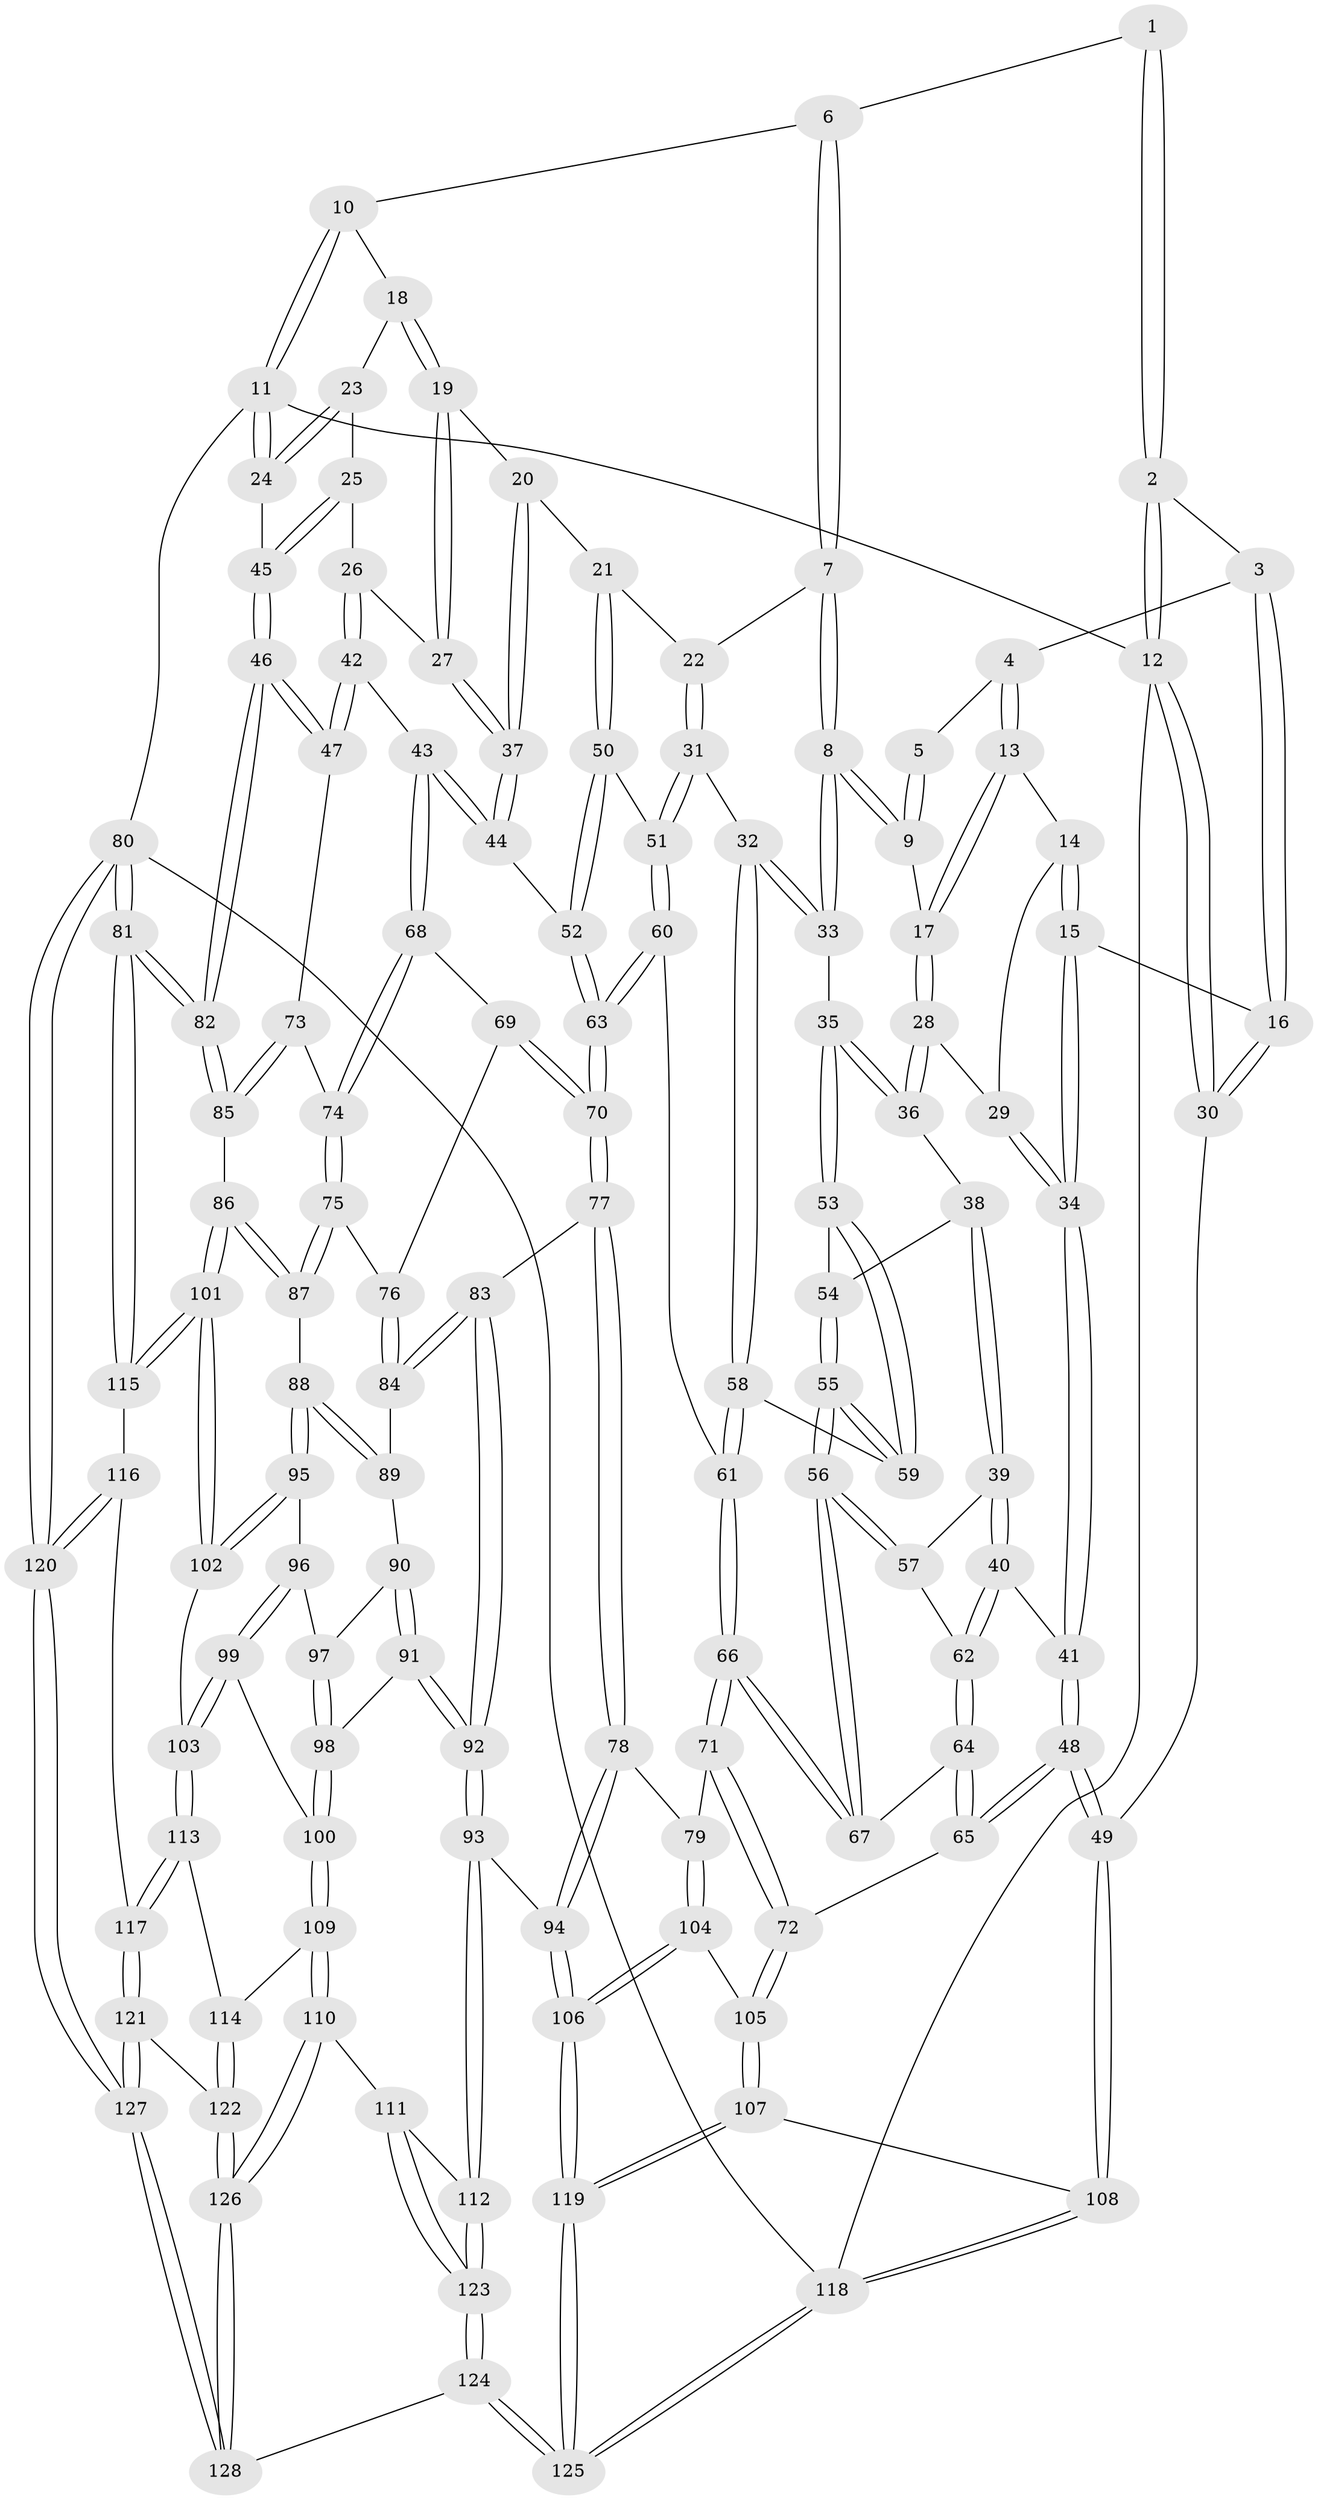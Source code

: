 // coarse degree distribution, {3: 0.10256410256410256, 4: 0.44871794871794873, 2: 0.02564102564102564, 5: 0.3333333333333333, 6: 0.08974358974358974}
// Generated by graph-tools (version 1.1) at 2025/52/02/27/25 19:52:42]
// undirected, 128 vertices, 317 edges
graph export_dot {
graph [start="1"]
  node [color=gray90,style=filled];
  1 [pos="+0.43727599470097933+0"];
  2 [pos="+0+0"];
  3 [pos="+0.11669465572191054+0.05433982038865712"];
  4 [pos="+0.12034643585376505+0.05664744547510668"];
  5 [pos="+0.20530717647854957+0.03646524114876939"];
  6 [pos="+0.4748093803360432+0"];
  7 [pos="+0.3902191660790215+0.08344037958867362"];
  8 [pos="+0.3447999033290291+0.13126244847981688"];
  9 [pos="+0.34176246089769863+0.13229373035258685"];
  10 [pos="+0.6979412740097694+0"];
  11 [pos="+1+0"];
  12 [pos="+0+0"];
  13 [pos="+0.17287565014509387+0.12143373244883628"];
  14 [pos="+0.16115837754269652+0.15997420467307244"];
  15 [pos="+0.03049135939185817+0.22369747518243022"];
  16 [pos="+0.023246927338124942+0.22083285101008884"];
  17 [pos="+0.33430968307941156+0.13585224025071427"];
  18 [pos="+0.7168388569067086+0"];
  19 [pos="+0.7012010225205713+0.1320260295729236"];
  20 [pos="+0.6996994456633524+0.13693290398401697"];
  21 [pos="+0.6615018794128706+0.1964461764054355"];
  22 [pos="+0.47900972828952293+0.174571910068777"];
  23 [pos="+0.8995398591122824+0.10993618887799578"];
  24 [pos="+1+0.018269436227165054"];
  25 [pos="+0.9348396912874429+0.22500727101591242"];
  26 [pos="+0.9299835589042212+0.22695048802597576"];
  27 [pos="+0.9181526836029322+0.23066348638837775"];
  28 [pos="+0.2565907521048494+0.23372290177233185"];
  29 [pos="+0.1778329996318167+0.22089821273619642"];
  30 [pos="+0+0.22738882447608091"];
  31 [pos="+0.49225475668008095+0.27487023251510306"];
  32 [pos="+0.4848499975062248+0.2778281497132101"];
  33 [pos="+0.37861505851554245+0.24957667779706702"];
  34 [pos="+0.11311012144495322+0.28606592477846254"];
  35 [pos="+0.3719354937281149+0.27932823089625164"];
  36 [pos="+0.255449675825837+0.26079735204387744"];
  37 [pos="+0.8350066206773682+0.3026954232681152"];
  38 [pos="+0.254972196928297+0.2713034186785345"];
  39 [pos="+0.23567671932208586+0.298994543000478"];
  40 [pos="+0.13287731879245132+0.32553826425592336"];
  41 [pos="+0.12885493822057892+0.3246222917272786"];
  42 [pos="+0.8980250139800844+0.41205558419556454"];
  43 [pos="+0.8336113403812774+0.40462879048207295"];
  44 [pos="+0.8164516351968205+0.3830021263158327"];
  45 [pos="+1+0.296433041433569"];
  46 [pos="+1+0.4262384179065182"];
  47 [pos="+0.9881017262467516+0.429330830787374"];
  48 [pos="+0+0.6060729501496012"];
  49 [pos="+0+0.6138432149250969"];
  50 [pos="+0.6565094706245974+0.215461552296411"];
  51 [pos="+0.5675069964480715+0.3038633561613159"];
  52 [pos="+0.7338176782736623+0.3676182278256452"];
  53 [pos="+0.3647962393294288+0.3116631253561012"];
  54 [pos="+0.2637077221246573+0.27667824746651587"];
  55 [pos="+0.33592054854418973+0.38938585428085054"];
  56 [pos="+0.30888937509834796+0.41416702644453407"];
  57 [pos="+0.23861925819972096+0.3075089704189167"];
  58 [pos="+0.4137426811375318+0.3726277113859322"];
  59 [pos="+0.37254419437639835+0.3640357338591681"];
  60 [pos="+0.563712959567567+0.462688248498705"];
  61 [pos="+0.5121471564673297+0.45311820094301875"];
  62 [pos="+0.21447101874386992+0.4011250806656799"];
  63 [pos="+0.5807137270725659+0.4793347104589365"];
  64 [pos="+0.23120636396087518+0.42552909143610357"];
  65 [pos="+0.036956292789015896+0.6111576322145138"];
  66 [pos="+0.34168073069862614+0.5388213105985804"];
  67 [pos="+0.30465739001109665+0.42115572144164737"];
  68 [pos="+0.8060324240180516+0.4891220331273283"];
  69 [pos="+0.7754080525106193+0.5075769343049729"];
  70 [pos="+0.5817490958206282+0.4824979432838645"];
  71 [pos="+0.31465669002452+0.636662735770389"];
  72 [pos="+0.1857815936537158+0.6596517777399064"];
  73 [pos="+0.8657193522864833+0.5682447685520798"];
  74 [pos="+0.8652333511570363+0.5683714543101417"];
  75 [pos="+0.8427953667319226+0.6280590755114852"];
  76 [pos="+0.7538516800662781+0.578981099531126"];
  77 [pos="+0.5829826483629699+0.563609108410594"];
  78 [pos="+0.41523909147997057+0.6886702095274394"];
  79 [pos="+0.3627293329553497+0.665477390617927"];
  80 [pos="+1+1"];
  81 [pos="+1+0.8984667164025584"];
  82 [pos="+1+0.620410884380728"];
  83 [pos="+0.624683186211375+0.6080487088131017"];
  84 [pos="+0.6871703532376008+0.6231286606929197"];
  85 [pos="+1+0.6218643879349092"];
  86 [pos="+1+0.6724378038328989"];
  87 [pos="+0.8461221731582798+0.6732617707823658"];
  88 [pos="+0.8406147578618597+0.6803573844872052"];
  89 [pos="+0.7209468210494803+0.6592879890477573"];
  90 [pos="+0.720158718236966+0.6750344005875688"];
  91 [pos="+0.6482958574703268+0.7780335466711543"];
  92 [pos="+0.6149017711036983+0.7703608815940552"];
  93 [pos="+0.5017470009049162+0.8353599528842102"];
  94 [pos="+0.4807296606406323+0.8281655792714221"];
  95 [pos="+0.8344759777773729+0.7226834497396915"];
  96 [pos="+0.741429097571871+0.7271021088637296"];
  97 [pos="+0.7297543769786775+0.7167962622052754"];
  98 [pos="+0.6673372609085344+0.7861099677401573"];
  99 [pos="+0.7440794708098054+0.8020609492905446"];
  100 [pos="+0.6872051155406781+0.8001331781721026"];
  101 [pos="+0.8803160066551973+0.8240517454870111"];
  102 [pos="+0.8386361334403506+0.7969976304864868"];
  103 [pos="+0.7886194221833736+0.8150895554786001"];
  104 [pos="+0.2940966167775229+0.863130302969771"];
  105 [pos="+0.2189064896022618+0.8095740921142907"];
  106 [pos="+0.3481350392849701+0.9272102904344951"];
  107 [pos="+0.16364325106422492+0.8892932066091495"];
  108 [pos="+0+0.8315262714772838"];
  109 [pos="+0.6824959603842851+0.9171214975111966"];
  110 [pos="+0.6310019023076556+0.9491010618672339"];
  111 [pos="+0.586001798322368+0.9188850364968044"];
  112 [pos="+0.5192708369250614+0.8623934850766825"];
  113 [pos="+0.7543319360358429+0.910540178159437"];
  114 [pos="+0.7387717825134121+0.9179811333018946"];
  115 [pos="+0.9062506883373831+0.8691366628856054"];
  116 [pos="+0.8992722187398068+0.8877606286468321"];
  117 [pos="+0.8267253874640086+0.9456659882281453"];
  118 [pos="+0+1"];
  119 [pos="+0.2728410241385387+1"];
  120 [pos="+1+1"];
  121 [pos="+0.8254563108711477+0.9674955371430394"];
  122 [pos="+0.7504211794557246+0.9879979289493073"];
  123 [pos="+0.4755682743199791+1"];
  124 [pos="+0.43984309809848976+1"];
  125 [pos="+0.25680102415287676+1"];
  126 [pos="+0.6719733253265054+1"];
  127 [pos="+0.9136108802185188+1"];
  128 [pos="+0.6720798142506146+1"];
  1 -- 2;
  1 -- 2;
  1 -- 6;
  2 -- 3;
  2 -- 12;
  2 -- 12;
  3 -- 4;
  3 -- 16;
  3 -- 16;
  4 -- 5;
  4 -- 13;
  4 -- 13;
  5 -- 9;
  5 -- 9;
  6 -- 7;
  6 -- 7;
  6 -- 10;
  7 -- 8;
  7 -- 8;
  7 -- 22;
  8 -- 9;
  8 -- 9;
  8 -- 33;
  8 -- 33;
  9 -- 17;
  10 -- 11;
  10 -- 11;
  10 -- 18;
  11 -- 12;
  11 -- 24;
  11 -- 24;
  11 -- 80;
  12 -- 30;
  12 -- 30;
  12 -- 118;
  13 -- 14;
  13 -- 17;
  13 -- 17;
  14 -- 15;
  14 -- 15;
  14 -- 29;
  15 -- 16;
  15 -- 34;
  15 -- 34;
  16 -- 30;
  16 -- 30;
  17 -- 28;
  17 -- 28;
  18 -- 19;
  18 -- 19;
  18 -- 23;
  19 -- 20;
  19 -- 27;
  19 -- 27;
  20 -- 21;
  20 -- 37;
  20 -- 37;
  21 -- 22;
  21 -- 50;
  21 -- 50;
  22 -- 31;
  22 -- 31;
  23 -- 24;
  23 -- 24;
  23 -- 25;
  24 -- 45;
  25 -- 26;
  25 -- 45;
  25 -- 45;
  26 -- 27;
  26 -- 42;
  26 -- 42;
  27 -- 37;
  27 -- 37;
  28 -- 29;
  28 -- 36;
  28 -- 36;
  29 -- 34;
  29 -- 34;
  30 -- 49;
  31 -- 32;
  31 -- 51;
  31 -- 51;
  32 -- 33;
  32 -- 33;
  32 -- 58;
  32 -- 58;
  33 -- 35;
  34 -- 41;
  34 -- 41;
  35 -- 36;
  35 -- 36;
  35 -- 53;
  35 -- 53;
  36 -- 38;
  37 -- 44;
  37 -- 44;
  38 -- 39;
  38 -- 39;
  38 -- 54;
  39 -- 40;
  39 -- 40;
  39 -- 57;
  40 -- 41;
  40 -- 62;
  40 -- 62;
  41 -- 48;
  41 -- 48;
  42 -- 43;
  42 -- 47;
  42 -- 47;
  43 -- 44;
  43 -- 44;
  43 -- 68;
  43 -- 68;
  44 -- 52;
  45 -- 46;
  45 -- 46;
  46 -- 47;
  46 -- 47;
  46 -- 82;
  46 -- 82;
  47 -- 73;
  48 -- 49;
  48 -- 49;
  48 -- 65;
  48 -- 65;
  49 -- 108;
  49 -- 108;
  50 -- 51;
  50 -- 52;
  50 -- 52;
  51 -- 60;
  51 -- 60;
  52 -- 63;
  52 -- 63;
  53 -- 54;
  53 -- 59;
  53 -- 59;
  54 -- 55;
  54 -- 55;
  55 -- 56;
  55 -- 56;
  55 -- 59;
  55 -- 59;
  56 -- 57;
  56 -- 57;
  56 -- 67;
  56 -- 67;
  57 -- 62;
  58 -- 59;
  58 -- 61;
  58 -- 61;
  60 -- 61;
  60 -- 63;
  60 -- 63;
  61 -- 66;
  61 -- 66;
  62 -- 64;
  62 -- 64;
  63 -- 70;
  63 -- 70;
  64 -- 65;
  64 -- 65;
  64 -- 67;
  65 -- 72;
  66 -- 67;
  66 -- 67;
  66 -- 71;
  66 -- 71;
  68 -- 69;
  68 -- 74;
  68 -- 74;
  69 -- 70;
  69 -- 70;
  69 -- 76;
  70 -- 77;
  70 -- 77;
  71 -- 72;
  71 -- 72;
  71 -- 79;
  72 -- 105;
  72 -- 105;
  73 -- 74;
  73 -- 85;
  73 -- 85;
  74 -- 75;
  74 -- 75;
  75 -- 76;
  75 -- 87;
  75 -- 87;
  76 -- 84;
  76 -- 84;
  77 -- 78;
  77 -- 78;
  77 -- 83;
  78 -- 79;
  78 -- 94;
  78 -- 94;
  79 -- 104;
  79 -- 104;
  80 -- 81;
  80 -- 81;
  80 -- 120;
  80 -- 120;
  80 -- 118;
  81 -- 82;
  81 -- 82;
  81 -- 115;
  81 -- 115;
  82 -- 85;
  82 -- 85;
  83 -- 84;
  83 -- 84;
  83 -- 92;
  83 -- 92;
  84 -- 89;
  85 -- 86;
  86 -- 87;
  86 -- 87;
  86 -- 101;
  86 -- 101;
  87 -- 88;
  88 -- 89;
  88 -- 89;
  88 -- 95;
  88 -- 95;
  89 -- 90;
  90 -- 91;
  90 -- 91;
  90 -- 97;
  91 -- 92;
  91 -- 92;
  91 -- 98;
  92 -- 93;
  92 -- 93;
  93 -- 94;
  93 -- 112;
  93 -- 112;
  94 -- 106;
  94 -- 106;
  95 -- 96;
  95 -- 102;
  95 -- 102;
  96 -- 97;
  96 -- 99;
  96 -- 99;
  97 -- 98;
  97 -- 98;
  98 -- 100;
  98 -- 100;
  99 -- 100;
  99 -- 103;
  99 -- 103;
  100 -- 109;
  100 -- 109;
  101 -- 102;
  101 -- 102;
  101 -- 115;
  101 -- 115;
  102 -- 103;
  103 -- 113;
  103 -- 113;
  104 -- 105;
  104 -- 106;
  104 -- 106;
  105 -- 107;
  105 -- 107;
  106 -- 119;
  106 -- 119;
  107 -- 108;
  107 -- 119;
  107 -- 119;
  108 -- 118;
  108 -- 118;
  109 -- 110;
  109 -- 110;
  109 -- 114;
  110 -- 111;
  110 -- 126;
  110 -- 126;
  111 -- 112;
  111 -- 123;
  111 -- 123;
  112 -- 123;
  112 -- 123;
  113 -- 114;
  113 -- 117;
  113 -- 117;
  114 -- 122;
  114 -- 122;
  115 -- 116;
  116 -- 117;
  116 -- 120;
  116 -- 120;
  117 -- 121;
  117 -- 121;
  118 -- 125;
  118 -- 125;
  119 -- 125;
  119 -- 125;
  120 -- 127;
  120 -- 127;
  121 -- 122;
  121 -- 127;
  121 -- 127;
  122 -- 126;
  122 -- 126;
  123 -- 124;
  123 -- 124;
  124 -- 125;
  124 -- 125;
  124 -- 128;
  126 -- 128;
  126 -- 128;
  127 -- 128;
  127 -- 128;
}
